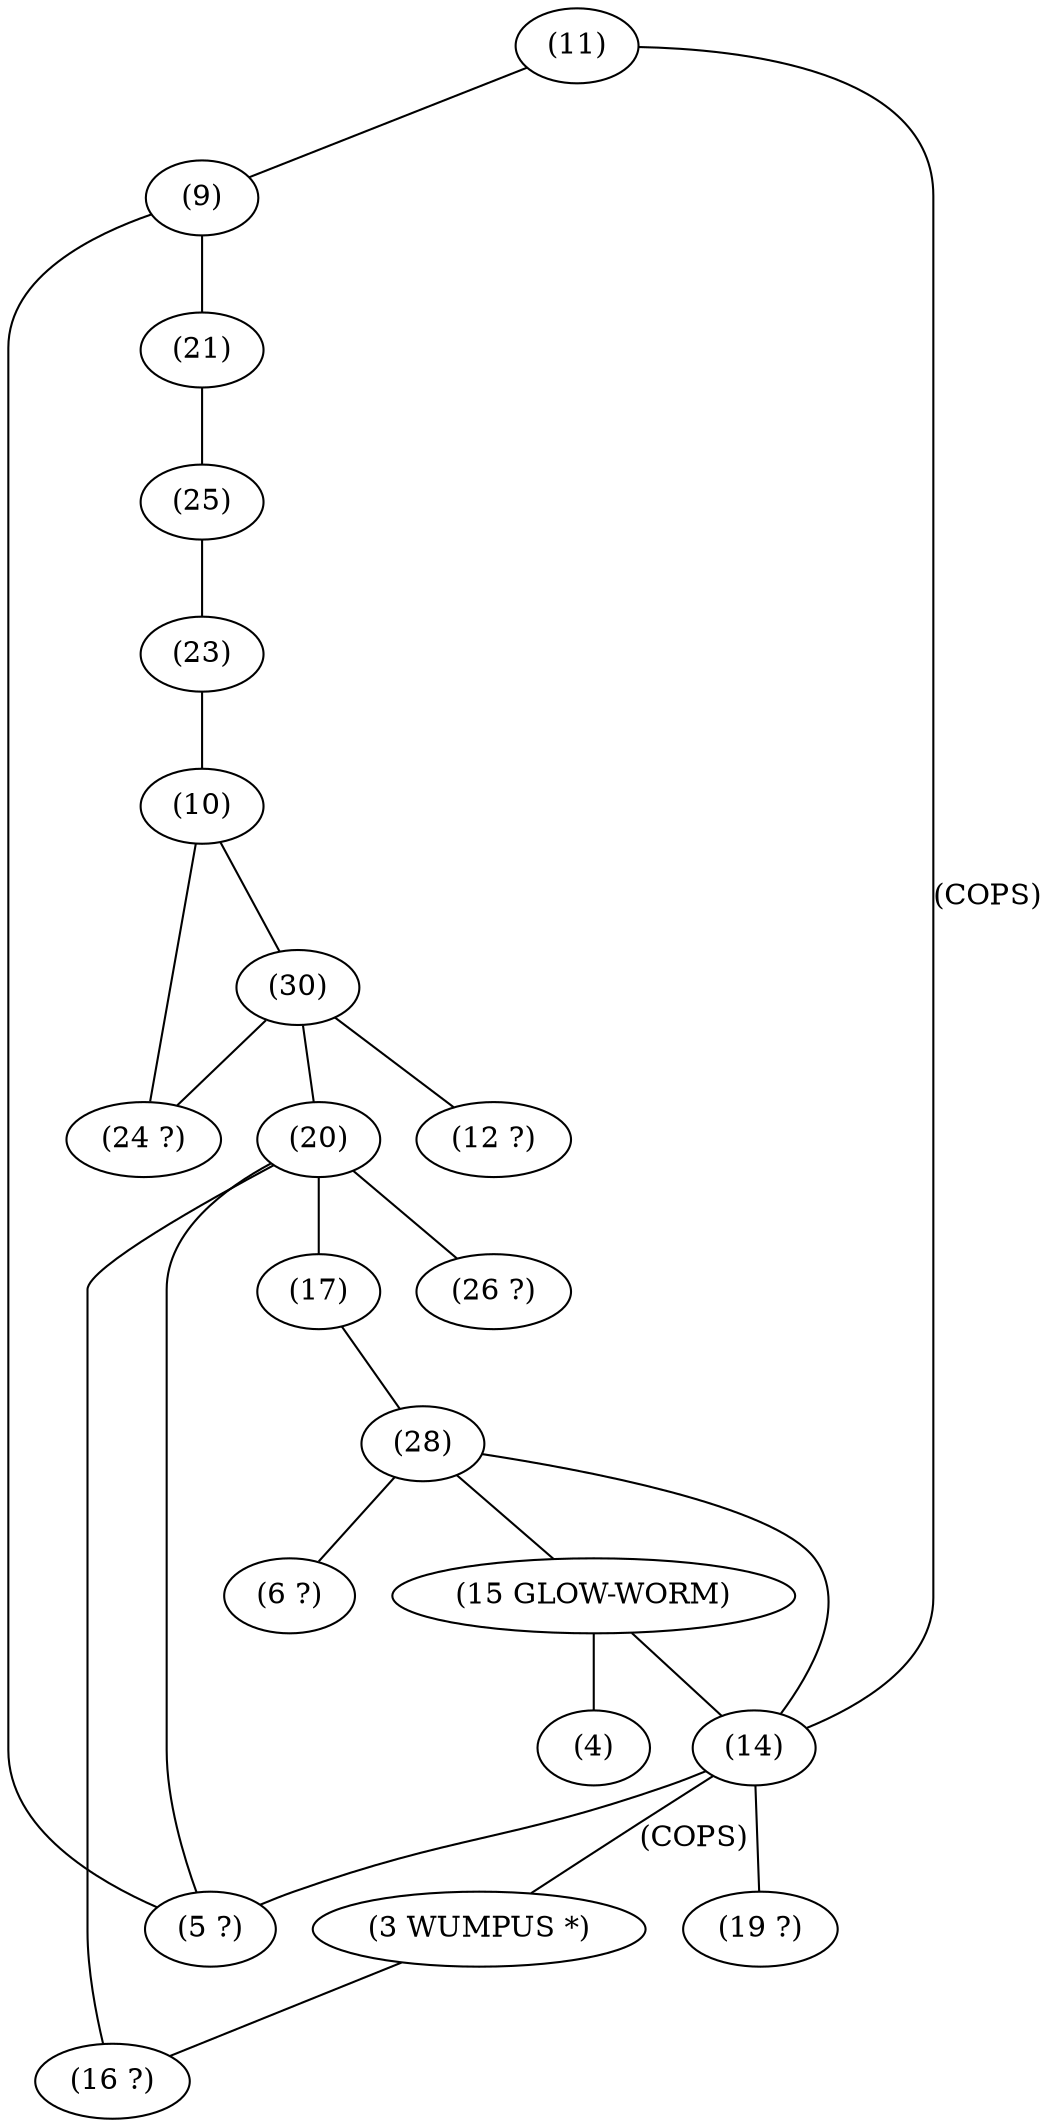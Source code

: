 graph{
3[label="(3 WUMPUS *)"];
19[label="(19 ?)"];
4[label="(4)"];
15[label="(15 GLOW-WORM)"];
6[label="(6 ?)"];
28[label="(28)"];
26[label="(26 ?)"];
16[label="(16 ?)"];
17[label="(17)"];
20[label="(20)"];
12[label="(12 ?)"];
30[label="(30)"];
24[label="(24 ?)"];
10[label="(10)"];
23[label="(23)"];
25[label="(25)"];
21[label="(21)"];
11[label="(11)"];
5[label="(5 ?)"];
9[label="(9)"];
14[label="(14)"];
3--16[label=""];
14--5[label=""];
14--3[label="(COPS)"];
14--19[label=""];
15--4[label=""];
15--14[label=""];
28--15[label=""];
28--6[label=""];
28--14[label=""];
17--28[label=""];
20--26[label=""];
20--16[label=""];
20--5[label=""];
20--17[label=""];
30--20[label=""];
30--24[label=""];
30--12[label=""];
10--30[label=""];
10--24[label=""];
23--10[label=""];
25--23[label=""];
21--25[label=""];
9--21[label=""];
9--5[label=""];
11--9[label=""];
11--14[label="(COPS)"];}